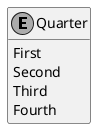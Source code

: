﻿@startuml
skinparam monochrome true
hide empty members

enum Quarter {
    First
    Second
    Third
    Fourth
}

@enduml
